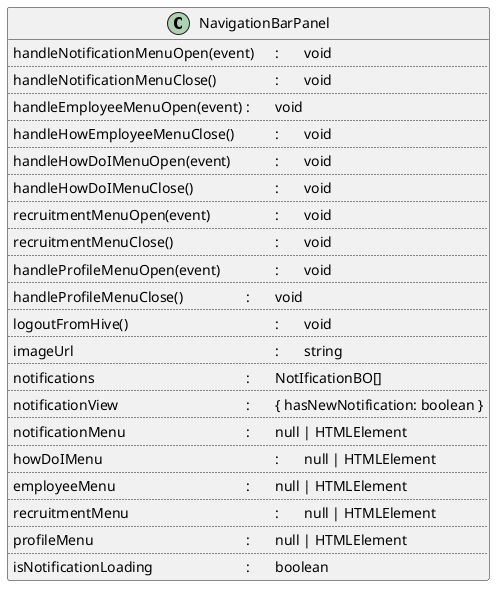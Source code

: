 @startuml NavigationBarPanel Class Diagram

class NavigationBarPanel {
    handleNotificationMenuOpen(event) \t:\tvoid
    ..
    handleNotificationMenuClose()  \t\t:\tvoid
    ..
    handleEmployeeMenuOpen(event) \t:\tvoid
    ..
    handleHowEmployeeMenuClose() \t\t:\tvoid
    ..
    handleHowDoIMenuOpen(event) \t\t:\tvoid
    ..
    handleHowDoIMenuClose() \t\t\t:\tvoid
    ..
    recruitmentMenuOpen(event) \t\t\t:\tvoid
    ..
    recruitmentMenuClose() \t\t\t\t:\tvoid
    ..
    handleProfileMenuOpen(event) \t\t:\tvoid
    ..
    handleProfileMenuClose() \t\t\t:\tvoid
    ..
    logoutFromHive() \t\t\t\t\t:\tvoid
    ..
    imageUrl \t\t\t\t\t\t\t:\tstring
    ..
    notifications \t\t\t\t\t\t:\tNotIficationBO[]
    ..
    notificationView \t\t\t\t\t:\t{ hasNewNotification: boolean }
    ..
    notificationMenu \t\t\t\t\t:\tnull | HTMLElement
    ..
    howDoIMenu \t\t\t\t\t\t:\tnull | HTMLElement
    ..
    employeeMenu \t\t\t\t\t:\tnull | HTMLElement
    ..
    recruitmentMenu \t\t\t\t\t:\tnull | HTMLElement
    ..
    profileMenu \t\t\t\t\t\t:\tnull | HTMLElement
    ..
    isNotificationLoading \t\t\t\t:\tboolean
}

@enduml